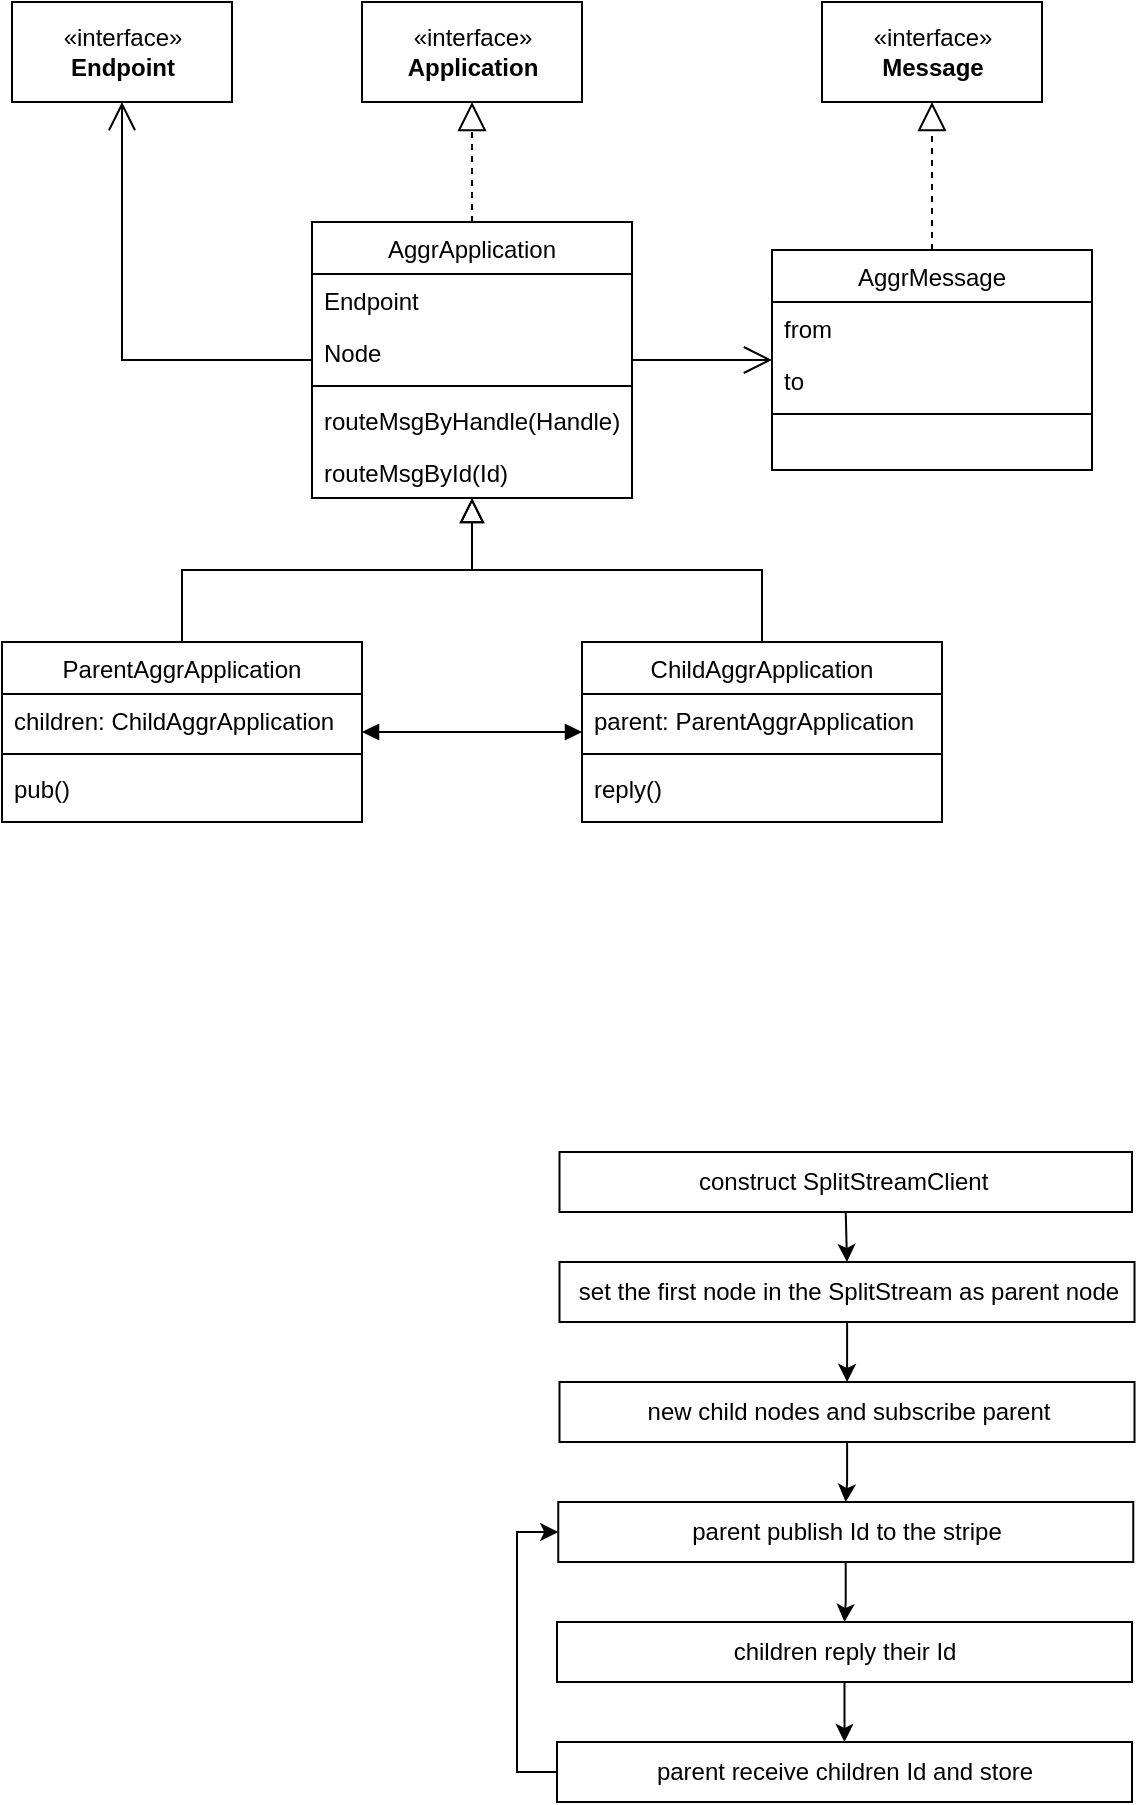 <mxfile version="20.8.11" type="github">
  <diagram id="C5RBs43oDa-KdzZeNtuy" name="Page-1">
    <mxGraphModel dx="1290" dy="573" grid="1" gridSize="10" guides="1" tooltips="1" connect="1" arrows="1" fold="1" page="1" pageScale="1" pageWidth="827" pageHeight="1169" math="0" shadow="0">
      <root>
        <mxCell id="WIyWlLk6GJQsqaUBKTNV-0" />
        <mxCell id="WIyWlLk6GJQsqaUBKTNV-1" parent="WIyWlLk6GJQsqaUBKTNV-0" />
        <mxCell id="zkfFHV4jXpPFQw0GAbJ--0" value="AggrApplication" style="swimlane;fontStyle=0;align=center;verticalAlign=top;childLayout=stackLayout;horizontal=1;startSize=26;horizontalStack=0;resizeParent=1;resizeLast=0;collapsible=1;marginBottom=0;rounded=0;shadow=0;strokeWidth=1;" parent="WIyWlLk6GJQsqaUBKTNV-1" vertex="1">
          <mxGeometry x="220" y="120" width="160" height="138" as="geometry">
            <mxRectangle x="230" y="140" width="160" height="26" as="alternateBounds" />
          </mxGeometry>
        </mxCell>
        <mxCell id="zkfFHV4jXpPFQw0GAbJ--1" value="Endpoint" style="text;align=left;verticalAlign=top;spacingLeft=4;spacingRight=4;overflow=hidden;rotatable=0;points=[[0,0.5],[1,0.5]];portConstraint=eastwest;" parent="zkfFHV4jXpPFQw0GAbJ--0" vertex="1">
          <mxGeometry y="26" width="160" height="26" as="geometry" />
        </mxCell>
        <mxCell id="zkfFHV4jXpPFQw0GAbJ--2" value="Node" style="text;align=left;verticalAlign=top;spacingLeft=4;spacingRight=4;overflow=hidden;rotatable=0;points=[[0,0.5],[1,0.5]];portConstraint=eastwest;rounded=0;shadow=0;html=0;" parent="zkfFHV4jXpPFQw0GAbJ--0" vertex="1">
          <mxGeometry y="52" width="160" height="26" as="geometry" />
        </mxCell>
        <mxCell id="zkfFHV4jXpPFQw0GAbJ--4" value="" style="line;html=1;strokeWidth=1;align=left;verticalAlign=middle;spacingTop=-1;spacingLeft=3;spacingRight=3;rotatable=0;labelPosition=right;points=[];portConstraint=eastwest;" parent="zkfFHV4jXpPFQw0GAbJ--0" vertex="1">
          <mxGeometry y="78" width="160" height="8" as="geometry" />
        </mxCell>
        <mxCell id="zkfFHV4jXpPFQw0GAbJ--5" value="routeMsgByHandle(Handle)" style="text;align=left;verticalAlign=top;spacingLeft=4;spacingRight=4;overflow=hidden;rotatable=0;points=[[0,0.5],[1,0.5]];portConstraint=eastwest;" parent="zkfFHV4jXpPFQw0GAbJ--0" vertex="1">
          <mxGeometry y="86" width="160" height="26" as="geometry" />
        </mxCell>
        <mxCell id="ANlF2vqmyMP78w_lvlv7-10" value="routeMsgById(Id)" style="text;align=left;verticalAlign=top;spacingLeft=4;spacingRight=4;overflow=hidden;rotatable=0;points=[[0,0.5],[1,0.5]];portConstraint=eastwest;" vertex="1" parent="zkfFHV4jXpPFQw0GAbJ--0">
          <mxGeometry y="112" width="160" height="26" as="geometry" />
        </mxCell>
        <mxCell id="zkfFHV4jXpPFQw0GAbJ--12" value="" style="endArrow=block;endSize=10;endFill=0;shadow=0;strokeWidth=1;rounded=0;edgeStyle=elbowEdgeStyle;elbow=vertical;" parent="WIyWlLk6GJQsqaUBKTNV-1" source="ANlF2vqmyMP78w_lvlv7-24" target="zkfFHV4jXpPFQw0GAbJ--0" edge="1">
          <mxGeometry width="160" relative="1" as="geometry">
            <mxPoint x="200" y="360" as="sourcePoint" />
            <mxPoint x="200" y="203" as="targetPoint" />
          </mxGeometry>
        </mxCell>
        <mxCell id="zkfFHV4jXpPFQw0GAbJ--16" value="" style="endArrow=block;endSize=10;endFill=0;shadow=0;strokeWidth=1;rounded=0;edgeStyle=elbowEdgeStyle;elbow=vertical;" parent="WIyWlLk6GJQsqaUBKTNV-1" source="ANlF2vqmyMP78w_lvlv7-32" target="zkfFHV4jXpPFQw0GAbJ--0" edge="1">
          <mxGeometry width="160" relative="1" as="geometry">
            <mxPoint x="410" y="360" as="sourcePoint" />
            <mxPoint x="310" y="271" as="targetPoint" />
          </mxGeometry>
        </mxCell>
        <mxCell id="ANlF2vqmyMP78w_lvlv7-8" value="«interface»&lt;br&gt;&lt;b&gt;Application&lt;/b&gt;" style="html=1;" vertex="1" parent="WIyWlLk6GJQsqaUBKTNV-1">
          <mxGeometry x="245" y="10" width="110" height="50" as="geometry" />
        </mxCell>
        <mxCell id="ANlF2vqmyMP78w_lvlv7-11" value="«interface»&lt;br&gt;&lt;b&gt;Endpoint&lt;/b&gt;" style="html=1;" vertex="1" parent="WIyWlLk6GJQsqaUBKTNV-1">
          <mxGeometry x="70" y="10" width="110" height="50" as="geometry" />
        </mxCell>
        <mxCell id="ANlF2vqmyMP78w_lvlv7-12" value="" style="endArrow=open;endFill=1;endSize=12;html=1;rounded=0;entryX=0.5;entryY=1;entryDx=0;entryDy=0;" edge="1" parent="WIyWlLk6GJQsqaUBKTNV-1" source="zkfFHV4jXpPFQw0GAbJ--0" target="ANlF2vqmyMP78w_lvlv7-11">
          <mxGeometry width="160" relative="1" as="geometry">
            <mxPoint x="-10" y="220" as="sourcePoint" />
            <mxPoint x="150" y="220" as="targetPoint" />
            <Array as="points">
              <mxPoint x="125" y="189" />
            </Array>
          </mxGeometry>
        </mxCell>
        <mxCell id="ANlF2vqmyMP78w_lvlv7-13" value="«interface»&lt;br&gt;&lt;b&gt;Message&lt;/b&gt;" style="html=1;" vertex="1" parent="WIyWlLk6GJQsqaUBKTNV-1">
          <mxGeometry x="475" y="10" width="110" height="50" as="geometry" />
        </mxCell>
        <mxCell id="ANlF2vqmyMP78w_lvlv7-14" value="AggrMessage" style="swimlane;fontStyle=0;align=center;verticalAlign=top;childLayout=stackLayout;horizontal=1;startSize=26;horizontalStack=0;resizeParent=1;resizeLast=0;collapsible=1;marginBottom=0;rounded=0;shadow=0;strokeWidth=1;" vertex="1" parent="WIyWlLk6GJQsqaUBKTNV-1">
          <mxGeometry x="450" y="134" width="160" height="110" as="geometry">
            <mxRectangle x="230" y="140" width="160" height="26" as="alternateBounds" />
          </mxGeometry>
        </mxCell>
        <mxCell id="ANlF2vqmyMP78w_lvlv7-15" value="from" style="text;align=left;verticalAlign=top;spacingLeft=4;spacingRight=4;overflow=hidden;rotatable=0;points=[[0,0.5],[1,0.5]];portConstraint=eastwest;" vertex="1" parent="ANlF2vqmyMP78w_lvlv7-14">
          <mxGeometry y="26" width="160" height="26" as="geometry" />
        </mxCell>
        <mxCell id="ANlF2vqmyMP78w_lvlv7-16" value="to" style="text;align=left;verticalAlign=top;spacingLeft=4;spacingRight=4;overflow=hidden;rotatable=0;points=[[0,0.5],[1,0.5]];portConstraint=eastwest;rounded=0;shadow=0;html=0;" vertex="1" parent="ANlF2vqmyMP78w_lvlv7-14">
          <mxGeometry y="52" width="160" height="26" as="geometry" />
        </mxCell>
        <mxCell id="ANlF2vqmyMP78w_lvlv7-17" value="" style="line;html=1;strokeWidth=1;align=left;verticalAlign=middle;spacingTop=-1;spacingLeft=3;spacingRight=3;rotatable=0;labelPosition=right;points=[];portConstraint=eastwest;" vertex="1" parent="ANlF2vqmyMP78w_lvlv7-14">
          <mxGeometry y="78" width="160" height="8" as="geometry" />
        </mxCell>
        <mxCell id="ANlF2vqmyMP78w_lvlv7-21" value="" style="endArrow=open;endFill=1;endSize=12;html=1;rounded=0;" edge="1" parent="WIyWlLk6GJQsqaUBKTNV-1" source="zkfFHV4jXpPFQw0GAbJ--0" target="ANlF2vqmyMP78w_lvlv7-14">
          <mxGeometry width="160" relative="1" as="geometry">
            <mxPoint x="-10" y="260" as="sourcePoint" />
            <mxPoint x="150" y="260" as="targetPoint" />
          </mxGeometry>
        </mxCell>
        <mxCell id="ANlF2vqmyMP78w_lvlv7-22" value="" style="endArrow=block;dashed=1;endFill=0;endSize=12;html=1;rounded=0;" edge="1" parent="WIyWlLk6GJQsqaUBKTNV-1" source="zkfFHV4jXpPFQw0GAbJ--0" target="ANlF2vqmyMP78w_lvlv7-8">
          <mxGeometry width="160" relative="1" as="geometry">
            <mxPoint x="-50" y="220" as="sourcePoint" />
            <mxPoint x="110" y="220" as="targetPoint" />
          </mxGeometry>
        </mxCell>
        <mxCell id="ANlF2vqmyMP78w_lvlv7-23" value="" style="endArrow=block;dashed=1;endFill=0;endSize=12;html=1;rounded=0;" edge="1" parent="WIyWlLk6GJQsqaUBKTNV-1" source="ANlF2vqmyMP78w_lvlv7-14" target="ANlF2vqmyMP78w_lvlv7-13">
          <mxGeometry width="160" relative="1" as="geometry">
            <mxPoint x="310" y="130" as="sourcePoint" />
            <mxPoint x="310" y="70" as="targetPoint" />
          </mxGeometry>
        </mxCell>
        <mxCell id="ANlF2vqmyMP78w_lvlv7-24" value="ParentAggrApplication" style="swimlane;fontStyle=0;align=center;verticalAlign=top;childLayout=stackLayout;horizontal=1;startSize=26;horizontalStack=0;resizeParent=1;resizeLast=0;collapsible=1;marginBottom=0;rounded=0;shadow=0;strokeWidth=1;" vertex="1" parent="WIyWlLk6GJQsqaUBKTNV-1">
          <mxGeometry x="65" y="330" width="180" height="90" as="geometry">
            <mxRectangle x="230" y="140" width="160" height="26" as="alternateBounds" />
          </mxGeometry>
        </mxCell>
        <mxCell id="ANlF2vqmyMP78w_lvlv7-25" value="children: ChildAggrApplication" style="text;align=left;verticalAlign=top;spacingLeft=4;spacingRight=4;overflow=hidden;rotatable=0;points=[[0,0.5],[1,0.5]];portConstraint=eastwest;" vertex="1" parent="ANlF2vqmyMP78w_lvlv7-24">
          <mxGeometry y="26" width="180" height="26" as="geometry" />
        </mxCell>
        <mxCell id="ANlF2vqmyMP78w_lvlv7-27" value="" style="line;html=1;strokeWidth=1;align=left;verticalAlign=middle;spacingTop=-1;spacingLeft=3;spacingRight=3;rotatable=0;labelPosition=right;points=[];portConstraint=eastwest;" vertex="1" parent="ANlF2vqmyMP78w_lvlv7-24">
          <mxGeometry y="52" width="180" height="8" as="geometry" />
        </mxCell>
        <mxCell id="ANlF2vqmyMP78w_lvlv7-28" value="pub()" style="text;align=left;verticalAlign=top;spacingLeft=4;spacingRight=4;overflow=hidden;rotatable=0;points=[[0,0.5],[1,0.5]];portConstraint=eastwest;" vertex="1" parent="ANlF2vqmyMP78w_lvlv7-24">
          <mxGeometry y="60" width="180" height="26" as="geometry" />
        </mxCell>
        <mxCell id="ANlF2vqmyMP78w_lvlv7-32" value="ChildAggrApplication" style="swimlane;fontStyle=0;align=center;verticalAlign=top;childLayout=stackLayout;horizontal=1;startSize=26;horizontalStack=0;resizeParent=1;resizeLast=0;collapsible=1;marginBottom=0;rounded=0;shadow=0;strokeWidth=1;" vertex="1" parent="WIyWlLk6GJQsqaUBKTNV-1">
          <mxGeometry x="355" y="330" width="180" height="90" as="geometry">
            <mxRectangle x="350" y="390" width="160" height="26" as="alternateBounds" />
          </mxGeometry>
        </mxCell>
        <mxCell id="ANlF2vqmyMP78w_lvlv7-33" value="parent: ParentAggrApplication" style="text;align=left;verticalAlign=top;spacingLeft=4;spacingRight=4;overflow=hidden;rotatable=0;points=[[0,0.5],[1,0.5]];portConstraint=eastwest;" vertex="1" parent="ANlF2vqmyMP78w_lvlv7-32">
          <mxGeometry y="26" width="180" height="26" as="geometry" />
        </mxCell>
        <mxCell id="ANlF2vqmyMP78w_lvlv7-34" value="" style="line;html=1;strokeWidth=1;align=left;verticalAlign=middle;spacingTop=-1;spacingLeft=3;spacingRight=3;rotatable=0;labelPosition=right;points=[];portConstraint=eastwest;" vertex="1" parent="ANlF2vqmyMP78w_lvlv7-32">
          <mxGeometry y="52" width="180" height="8" as="geometry" />
        </mxCell>
        <mxCell id="ANlF2vqmyMP78w_lvlv7-35" value="reply()" style="text;align=left;verticalAlign=top;spacingLeft=4;spacingRight=4;overflow=hidden;rotatable=0;points=[[0,0.5],[1,0.5]];portConstraint=eastwest;" vertex="1" parent="ANlF2vqmyMP78w_lvlv7-32">
          <mxGeometry y="60" width="180" height="26" as="geometry" />
        </mxCell>
        <mxCell id="ANlF2vqmyMP78w_lvlv7-37" value="" style="endArrow=block;startArrow=block;endFill=1;startFill=1;html=1;rounded=0;" edge="1" parent="WIyWlLk6GJQsqaUBKTNV-1" source="ANlF2vqmyMP78w_lvlv7-24" target="ANlF2vqmyMP78w_lvlv7-32">
          <mxGeometry width="160" relative="1" as="geometry">
            <mxPoint x="-120" y="390" as="sourcePoint" />
            <mxPoint x="40" y="390" as="targetPoint" />
          </mxGeometry>
        </mxCell>
        <mxCell id="ANlF2vqmyMP78w_lvlv7-45" style="edgeStyle=orthogonalEdgeStyle;rounded=0;orthogonalLoop=1;jettySize=auto;html=1;exitX=0.5;exitY=1;exitDx=0;exitDy=0;entryX=0.5;entryY=0;entryDx=0;entryDy=0;" edge="1" parent="WIyWlLk6GJQsqaUBKTNV-1" source="ANlF2vqmyMP78w_lvlv7-39" target="ANlF2vqmyMP78w_lvlv7-40">
          <mxGeometry relative="1" as="geometry" />
        </mxCell>
        <mxCell id="ANlF2vqmyMP78w_lvlv7-39" value="construct SplitStreamClient&amp;nbsp;" style="html=1;dashed=0;whitespace=wrap;" vertex="1" parent="WIyWlLk6GJQsqaUBKTNV-1">
          <mxGeometry x="343.75" y="585" width="286.25" height="30" as="geometry" />
        </mxCell>
        <mxCell id="ANlF2vqmyMP78w_lvlv7-48" value="" style="edgeStyle=orthogonalEdgeStyle;rounded=0;orthogonalLoop=1;jettySize=auto;html=1;" edge="1" parent="WIyWlLk6GJQsqaUBKTNV-1" source="ANlF2vqmyMP78w_lvlv7-40" target="ANlF2vqmyMP78w_lvlv7-47">
          <mxGeometry relative="1" as="geometry" />
        </mxCell>
        <mxCell id="ANlF2vqmyMP78w_lvlv7-40" value="set the first node in the SplitStream as parent node" style="html=1;dashed=0;whitespace=wrap;" vertex="1" parent="WIyWlLk6GJQsqaUBKTNV-1">
          <mxGeometry x="343.75" y="640" width="287.5" height="30" as="geometry" />
        </mxCell>
        <mxCell id="ANlF2vqmyMP78w_lvlv7-51" value="" style="edgeStyle=orthogonalEdgeStyle;rounded=0;orthogonalLoop=1;jettySize=auto;html=1;" edge="1" parent="WIyWlLk6GJQsqaUBKTNV-1" source="ANlF2vqmyMP78w_lvlv7-47" target="ANlF2vqmyMP78w_lvlv7-50">
          <mxGeometry relative="1" as="geometry" />
        </mxCell>
        <mxCell id="ANlF2vqmyMP78w_lvlv7-47" value="new child nodes and subscribe parent" style="html=1;dashed=0;whitespace=wrap;" vertex="1" parent="WIyWlLk6GJQsqaUBKTNV-1">
          <mxGeometry x="343.75" y="700" width="287.5" height="30" as="geometry" />
        </mxCell>
        <mxCell id="ANlF2vqmyMP78w_lvlv7-54" value="" style="edgeStyle=orthogonalEdgeStyle;rounded=0;orthogonalLoop=1;jettySize=auto;html=1;" edge="1" parent="WIyWlLk6GJQsqaUBKTNV-1" source="ANlF2vqmyMP78w_lvlv7-50" target="ANlF2vqmyMP78w_lvlv7-53">
          <mxGeometry relative="1" as="geometry" />
        </mxCell>
        <mxCell id="ANlF2vqmyMP78w_lvlv7-50" value="parent publish Id to the stripe" style="html=1;dashed=0;whitespace=wrap;" vertex="1" parent="WIyWlLk6GJQsqaUBKTNV-1">
          <mxGeometry x="343.13" y="760" width="287.5" height="30" as="geometry" />
        </mxCell>
        <mxCell id="ANlF2vqmyMP78w_lvlv7-56" value="" style="edgeStyle=orthogonalEdgeStyle;rounded=0;orthogonalLoop=1;jettySize=auto;html=1;" edge="1" parent="WIyWlLk6GJQsqaUBKTNV-1" source="ANlF2vqmyMP78w_lvlv7-53" target="ANlF2vqmyMP78w_lvlv7-55">
          <mxGeometry relative="1" as="geometry" />
        </mxCell>
        <mxCell id="ANlF2vqmyMP78w_lvlv7-53" value="children reply their Id" style="html=1;dashed=0;whitespace=wrap;" vertex="1" parent="WIyWlLk6GJQsqaUBKTNV-1">
          <mxGeometry x="342.5" y="820" width="287.5" height="30" as="geometry" />
        </mxCell>
        <mxCell id="ANlF2vqmyMP78w_lvlv7-59" style="edgeStyle=orthogonalEdgeStyle;rounded=0;orthogonalLoop=1;jettySize=auto;html=1;exitX=0;exitY=0.5;exitDx=0;exitDy=0;entryX=0;entryY=0.5;entryDx=0;entryDy=0;" edge="1" parent="WIyWlLk6GJQsqaUBKTNV-1" source="ANlF2vqmyMP78w_lvlv7-55" target="ANlF2vqmyMP78w_lvlv7-50">
          <mxGeometry relative="1" as="geometry" />
        </mxCell>
        <mxCell id="ANlF2vqmyMP78w_lvlv7-55" value="parent receive children Id and store" style="html=1;dashed=0;whitespace=wrap;" vertex="1" parent="WIyWlLk6GJQsqaUBKTNV-1">
          <mxGeometry x="342.5" y="880" width="287.5" height="30" as="geometry" />
        </mxCell>
      </root>
    </mxGraphModel>
  </diagram>
</mxfile>
